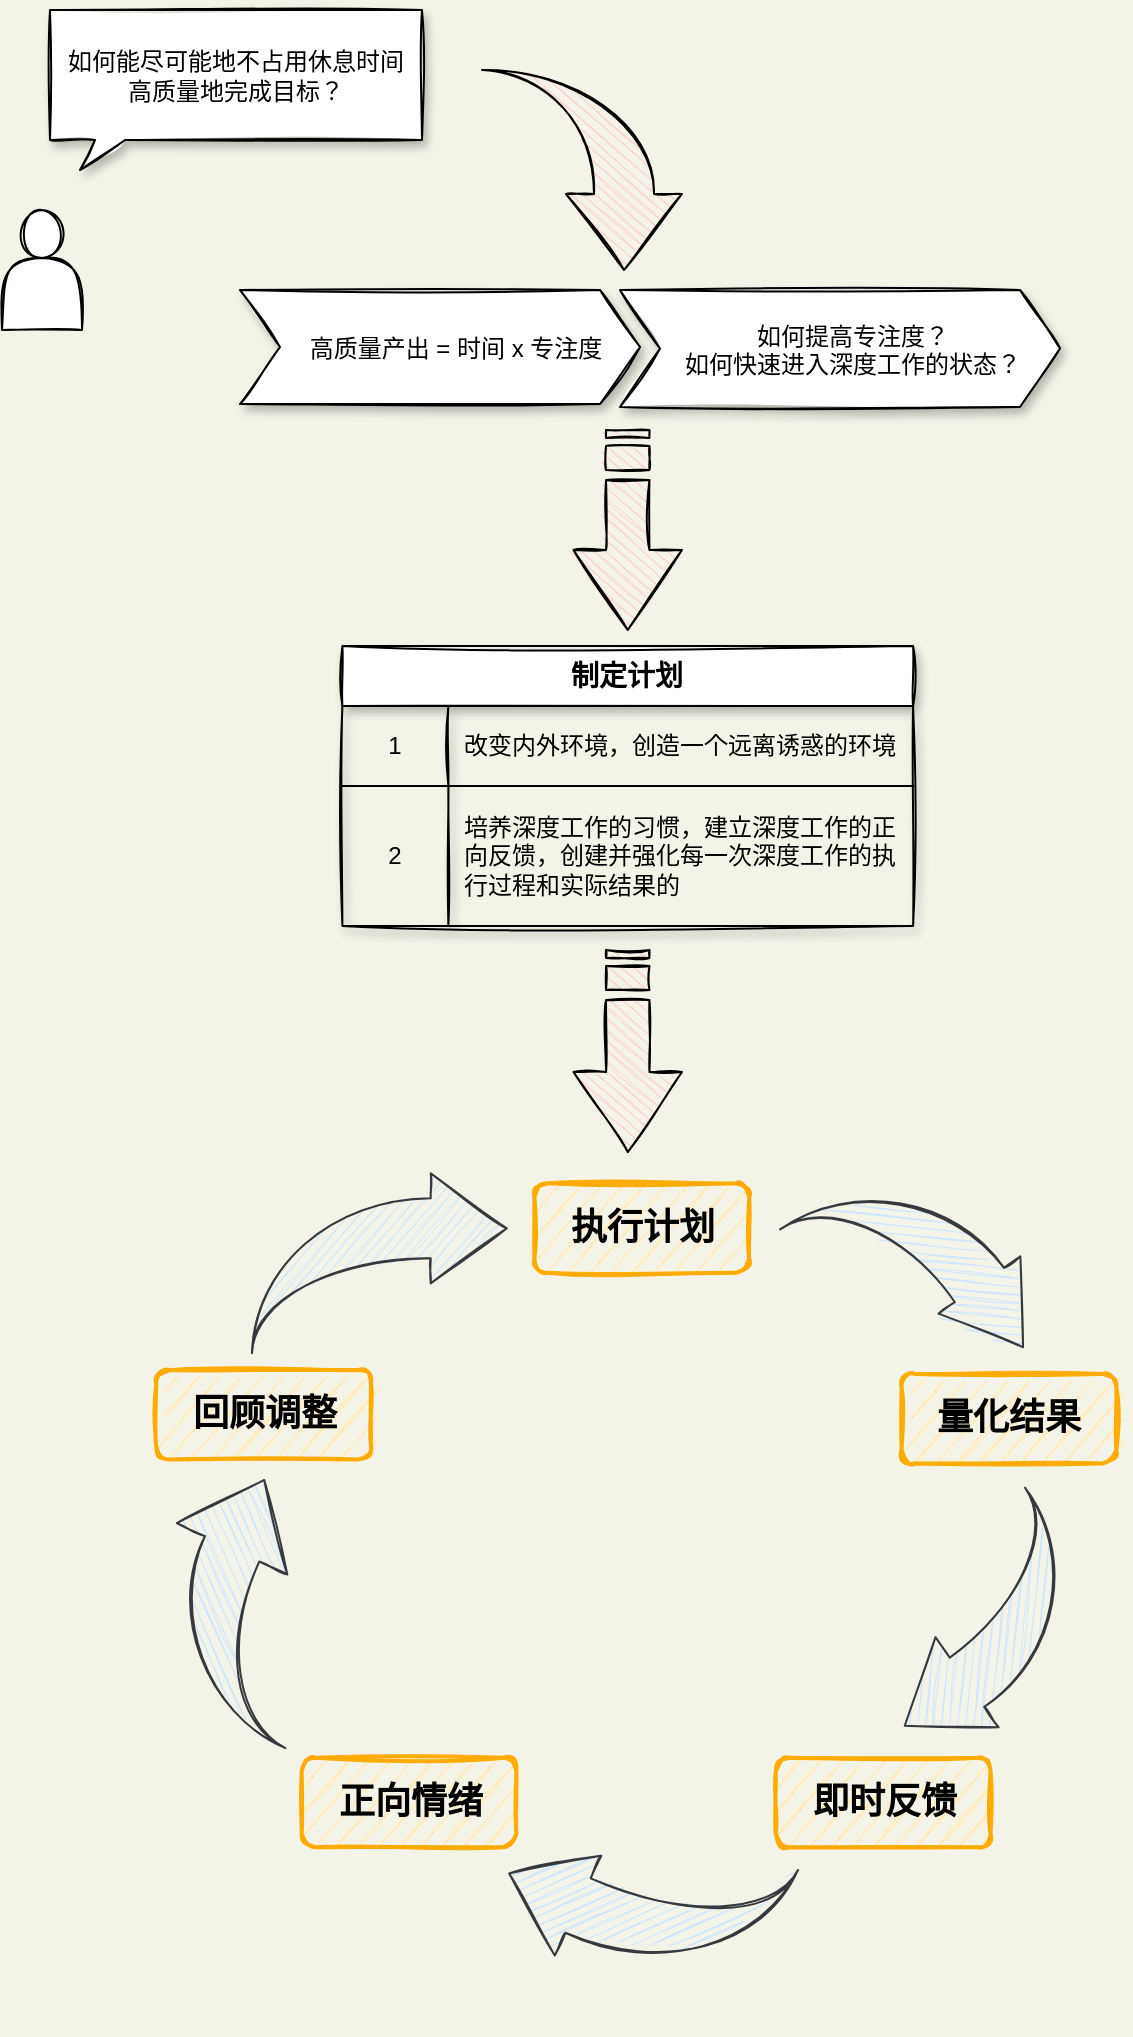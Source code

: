 <mxfile version="14.2.6" type="github">
  <diagram id="OWyOACpLeSbzCplrit9Z" name="第 1 页">
    <mxGraphModel dx="946" dy="620" grid="1" gridSize="10" guides="1" tooltips="1" connect="1" arrows="1" fold="1" page="1" pageScale="1" pageWidth="827" pageHeight="1169" background="#F4F3E8" math="0" shadow="0">
      <root>
        <mxCell id="0" />
        <mxCell id="1" parent="0" />
        <mxCell id="_OrqzrfAxAN4q48u0Pvt-3" value="" style="shape=actor;whiteSpace=wrap;html=1;sketch=1;rounded=1;" vertex="1" parent="1">
          <mxGeometry x="90" y="190" width="40" height="60" as="geometry" />
        </mxCell>
        <mxCell id="_OrqzrfAxAN4q48u0Pvt-4" value="如何能尽可能地不占用休息时间高质量地完成目标？" style="whiteSpace=wrap;html=1;shape=mxgraph.basic.rectCallout;dx=30;dy=15;boundedLbl=1;shadow=1;spacingLeft=6;spacingRight=6;sketch=1;rounded=1;" vertex="1" parent="1">
          <mxGeometry x="114" y="90" width="186" height="80" as="geometry" />
        </mxCell>
        <mxCell id="_OrqzrfAxAN4q48u0Pvt-8" value="高质量产出 = 时间 x 专注度" style="shape=step;perimeter=stepPerimeter;fixedSize=1;points=[];sketch=1;rounded=0;shadow=1;spacingLeft=16;" vertex="1" parent="1">
          <mxGeometry x="209" y="230" width="200" height="57" as="geometry" />
        </mxCell>
        <mxCell id="_OrqzrfAxAN4q48u0Pvt-10" value="如何提高专注度？&#xa;如何快速进入深度工作的状态？" style="shape=step;perimeter=stepPerimeter;fixedSize=1;points=[];sketch=1;rounded=0;shadow=1;spacingLeft=13;" vertex="1" parent="1">
          <mxGeometry x="399" y="230" width="220" height="58.5" as="geometry" />
        </mxCell>
        <mxCell id="_OrqzrfAxAN4q48u0Pvt-11" value="" style="html=1;shadow=0;dashed=0;align=center;verticalAlign=middle;shape=mxgraph.arrows2.stripedArrow;dy=0.6;dx=40;notch=25;rounded=0;sketch=1;fillColor=#FFCCCC;direction=south;" vertex="1" parent="1">
          <mxGeometry x="375.75" y="300" width="54.25" height="100" as="geometry" />
        </mxCell>
        <mxCell id="_OrqzrfAxAN4q48u0Pvt-12" value="" style="html=1;shadow=0;dashed=0;align=center;verticalAlign=middle;shape=mxgraph.arrows2.jumpInArrow;dy=15;dx=38;arrowHead=58;rounded=0;sketch=1;fillColor=#FFCCCC;direction=south;" vertex="1" parent="1">
          <mxGeometry x="330" y="120" width="100" height="100" as="geometry" />
        </mxCell>
        <mxCell id="_OrqzrfAxAN4q48u0Pvt-20" value="" style="html=1;shadow=0;dashed=0;align=center;verticalAlign=middle;shape=mxgraph.arrows2.stripedArrow;dy=0.6;dx=40;notch=25;rounded=0;sketch=1;fillColor=#FFCCCC;direction=south;" vertex="1" parent="1">
          <mxGeometry x="375.75" y="560" width="54.25" height="101" as="geometry" />
        </mxCell>
        <mxCell id="_OrqzrfAxAN4q48u0Pvt-63" value="" style="group" vertex="1" connectable="0" parent="1">
          <mxGeometry x="150" y="662" width="493.61" height="420.39" as="geometry" />
        </mxCell>
        <mxCell id="_OrqzrfAxAN4q48u0Pvt-53" value="" style="html=1;shadow=0;dashed=0;align=center;verticalAlign=middle;shape=mxgraph.arrows2.jumpInArrow;dy=15;dx=38;arrowHead=55;rounded=0;glass=0;sketch=1;fontSize=16;fillColor=#cce5ff;strokeColor=#36393d;rotation=-155;" vertex="1" parent="_OrqzrfAxAN4q48u0Pvt-63">
          <mxGeometry x="194.91" y="326.26" width="130.15" height="90.13" as="geometry" />
        </mxCell>
        <mxCell id="_OrqzrfAxAN4q48u0Pvt-61" value="" style="group" vertex="1" connectable="0" parent="_OrqzrfAxAN4q48u0Pvt-63">
          <mxGeometry y="-1" width="493.61" height="319.597" as="geometry" />
        </mxCell>
        <mxCell id="_OrqzrfAxAN4q48u0Pvt-62" value="" style="group" vertex="1" connectable="0" parent="_OrqzrfAxAN4q48u0Pvt-61">
          <mxGeometry x="4.007e-14" y="15.666" width="493.61" height="303.931" as="geometry" />
        </mxCell>
        <mxCell id="_OrqzrfAxAN4q48u0Pvt-28" value="&lt;span style=&quot;color: rgb(0 , 0 , 0)&quot;&gt;&lt;font style=&quot;font-size: 18px&quot;&gt;执行计划&lt;/font&gt;&lt;/span&gt;" style="dashed=0;html=1;rounded=1;strokeColor=#FFAB00;fontSize=16;align=center;fontStyle=1;strokeWidth=2;fontColor=#42526E;shadow=0;glass=0;sketch=1;gradientColor=none;fillStyle=auto;fillColor=#FFEBC2;" vertex="1" parent="_OrqzrfAxAN4q48u0Pvt-62">
          <mxGeometry x="206.198" width="107.372" height="44.696" as="geometry" />
        </mxCell>
        <mxCell id="_OrqzrfAxAN4q48u0Pvt-43" value="" style="html=1;shadow=0;dashed=0;align=center;verticalAlign=middle;shape=mxgraph.arrows2.jumpInArrow;dy=15;dx=38;arrowHead=55;rounded=0;glass=0;sketch=1;fontSize=16;fillColor=#cce5ff;strokeColor=#36393d;fillStyle=hachure;" vertex="1" parent="_OrqzrfAxAN4q48u0Pvt-62">
          <mxGeometry x="65" y="-5" width="127.38" height="90" as="geometry" />
        </mxCell>
        <mxCell id="_OrqzrfAxAN4q48u0Pvt-44" value="&lt;span style=&quot;color: rgb(0 , 0 , 0) ; font-size: 18px&quot;&gt;回顾调整&lt;/span&gt;" style="dashed=0;html=1;rounded=1;strokeColor=#FFAB00;fontSize=16;align=center;fontStyle=1;strokeWidth=2;fontColor=#42526E;shadow=0;glass=0;sketch=1;gradientColor=none;fillStyle=hachure;fillColor=#FFEBC2;" vertex="1" parent="_OrqzrfAxAN4q48u0Pvt-62">
          <mxGeometry x="17.1" y="93.392" width="107.372" height="44.696" as="geometry" />
        </mxCell>
        <mxCell id="_OrqzrfAxAN4q48u0Pvt-45" value="&lt;span style=&quot;color: rgb(0 , 0 , 0) ; font-size: 18px&quot;&gt;量化结果&lt;/span&gt;" style="dashed=0;html=1;rounded=1;strokeColor=#FFAB00;fontSize=16;align=center;fontStyle=1;strokeWidth=2;fontColor=#42526E;shadow=0;glass=0;sketch=1;gradientColor=none;fillStyle=hachure;fillColor=#FFEBC2;" vertex="1" parent="_OrqzrfAxAN4q48u0Pvt-62">
          <mxGeometry x="389.767" y="95.332" width="107.372" height="44.696" as="geometry" />
        </mxCell>
        <mxCell id="_OrqzrfAxAN4q48u0Pvt-48" value="&lt;span style=&quot;color: rgb(0 , 0 , 0) ; font-size: 18px&quot;&gt;正向情绪&lt;/span&gt;" style="dashed=0;html=1;rounded=1;strokeColor=#FFAB00;fontSize=16;align=center;fontStyle=1;strokeWidth=2;fontColor=#42526E;shadow=0;glass=0;sketch=1;gradientColor=none;fillStyle=hachure;fillColor=#FFEBC2;" vertex="1" parent="_OrqzrfAxAN4q48u0Pvt-62">
          <mxGeometry x="89.825" y="287.236" width="107.372" height="44.696" as="geometry" />
        </mxCell>
        <mxCell id="_OrqzrfAxAN4q48u0Pvt-49" value="&lt;span style=&quot;color: rgb(0 , 0 , 0) ; font-size: 18px&quot;&gt;即时反馈&lt;/span&gt;" style="dashed=0;html=1;rounded=1;strokeColor=#FFAB00;fontSize=16;align=center;fontStyle=1;strokeWidth=2;fontColor=#42526E;shadow=0;glass=0;sketch=1;gradientColor=none;fillStyle=hachure;fillColor=#FFEBC2;" vertex="1" parent="_OrqzrfAxAN4q48u0Pvt-62">
          <mxGeometry x="326.887" y="287.236" width="107.372" height="44.696" as="geometry" />
        </mxCell>
        <mxCell id="_OrqzrfAxAN4q48u0Pvt-50" value="" style="html=1;shadow=0;dashed=0;align=center;verticalAlign=middle;shape=mxgraph.arrows2.jumpInArrow;dy=15;dx=38;arrowHead=55;rounded=0;glass=0;sketch=1;fontSize=16;fillColor=#cce5ff;strokeColor=#36393d;rotation=145;fillStyle=hachure;" vertex="1" parent="_OrqzrfAxAN4q48u0Pvt-62">
          <mxGeometry x="370.587" y="177.795" width="117.556" height="90.445" as="geometry" />
        </mxCell>
        <mxCell id="_OrqzrfAxAN4q48u0Pvt-47" value="" style="html=1;shadow=0;dashed=0;align=center;verticalAlign=middle;shape=mxgraph.arrows2.jumpInArrow;dy=15;dx=38;arrowHead=49.93;rounded=0;glass=0;sketch=1;fontSize=16;fillColor=#cce5ff;strokeColor=#36393d;rotation=55;fillStyle=hachure;" vertex="1" parent="_OrqzrfAxAN4q48u0Pvt-62">
          <mxGeometry x="341.0" width="117.99" height="90.68" as="geometry" />
        </mxCell>
        <mxCell id="_OrqzrfAxAN4q48u0Pvt-76" value="" style="html=1;shadow=0;dashed=0;align=center;verticalAlign=middle;shape=mxgraph.arrows2.jumpInArrow;dy=15;dx=38;arrowHead=60.92;rounded=0;glass=0;sketch=1;fontSize=16;fillColor=#cce5ff;strokeColor=#36393d;rotation=115;fillStyle=hachure;direction=west;" vertex="1" parent="_OrqzrfAxAN4q48u0Pvt-62">
          <mxGeometry x="4.06" y="160.57" width="117.06" height="96.67" as="geometry" />
        </mxCell>
        <mxCell id="_OrqzrfAxAN4q48u0Pvt-65" value="&lt;font style=&quot;font-size: 14px&quot;&gt;制定计划&lt;/font&gt;" style="shape=table;html=1;whiteSpace=wrap;startSize=30;container=1;collapsible=0;childLayout=tableLayout;fixedRows=1;rowLines=0;fontStyle=1;align=center;shadow=1;sketch=1;" vertex="1" parent="1">
          <mxGeometry x="260.19" y="408" width="285.36" height="140" as="geometry" />
        </mxCell>
        <mxCell id="_OrqzrfAxAN4q48u0Pvt-66" value="" style="shape=partialRectangle;html=1;whiteSpace=wrap;collapsible=0;dropTarget=0;pointerEvents=0;fillColor=none;top=0;left=0;bottom=1;right=0;points=[[0,0.5],[1,0.5]];portConstraint=eastwest;" vertex="1" parent="_OrqzrfAxAN4q48u0Pvt-65">
          <mxGeometry y="30" width="285.36" height="40" as="geometry" />
        </mxCell>
        <mxCell id="_OrqzrfAxAN4q48u0Pvt-67" value="1" style="shape=partialRectangle;html=1;whiteSpace=wrap;connectable=0;fillColor=none;top=0;left=0;bottom=0;right=0;overflow=hidden;" vertex="1" parent="_OrqzrfAxAN4q48u0Pvt-66">
          <mxGeometry width="53" height="40" as="geometry" />
        </mxCell>
        <mxCell id="_OrqzrfAxAN4q48u0Pvt-68" value="改变内外环境，创造一个远离诱惑的环境" style="shape=partialRectangle;html=1;whiteSpace=wrap;connectable=0;fillColor=none;top=0;left=0;bottom=0;right=0;align=left;spacingLeft=6;overflow=hidden;" vertex="1" parent="_OrqzrfAxAN4q48u0Pvt-66">
          <mxGeometry x="53" width="232" height="40" as="geometry" />
        </mxCell>
        <mxCell id="_OrqzrfAxAN4q48u0Pvt-69" value="" style="shape=partialRectangle;html=1;whiteSpace=wrap;collapsible=0;dropTarget=0;pointerEvents=0;fillColor=none;top=0;left=0;bottom=0;right=0;points=[[0,0.5],[1,0.5]];portConstraint=eastwest;" vertex="1" parent="_OrqzrfAxAN4q48u0Pvt-65">
          <mxGeometry y="70" width="285.36" height="70" as="geometry" />
        </mxCell>
        <mxCell id="_OrqzrfAxAN4q48u0Pvt-70" value="2" style="shape=partialRectangle;html=1;whiteSpace=wrap;connectable=0;fillColor=none;top=0;left=0;bottom=0;right=0;overflow=hidden;" vertex="1" parent="_OrqzrfAxAN4q48u0Pvt-69">
          <mxGeometry width="53" height="70" as="geometry" />
        </mxCell>
        <mxCell id="_OrqzrfAxAN4q48u0Pvt-71" value="培养深度工作的习惯，建立深度工作的正向反馈，创建并强化每一次深度工作的执行过程和实际结果的" style="shape=partialRectangle;html=1;whiteSpace=wrap;connectable=0;fillColor=none;top=0;left=0;bottom=0;right=0;align=left;spacingLeft=6;overflow=hidden;" vertex="1" parent="_OrqzrfAxAN4q48u0Pvt-69">
          <mxGeometry x="53" width="232" height="70" as="geometry" />
        </mxCell>
      </root>
    </mxGraphModel>
  </diagram>
</mxfile>
